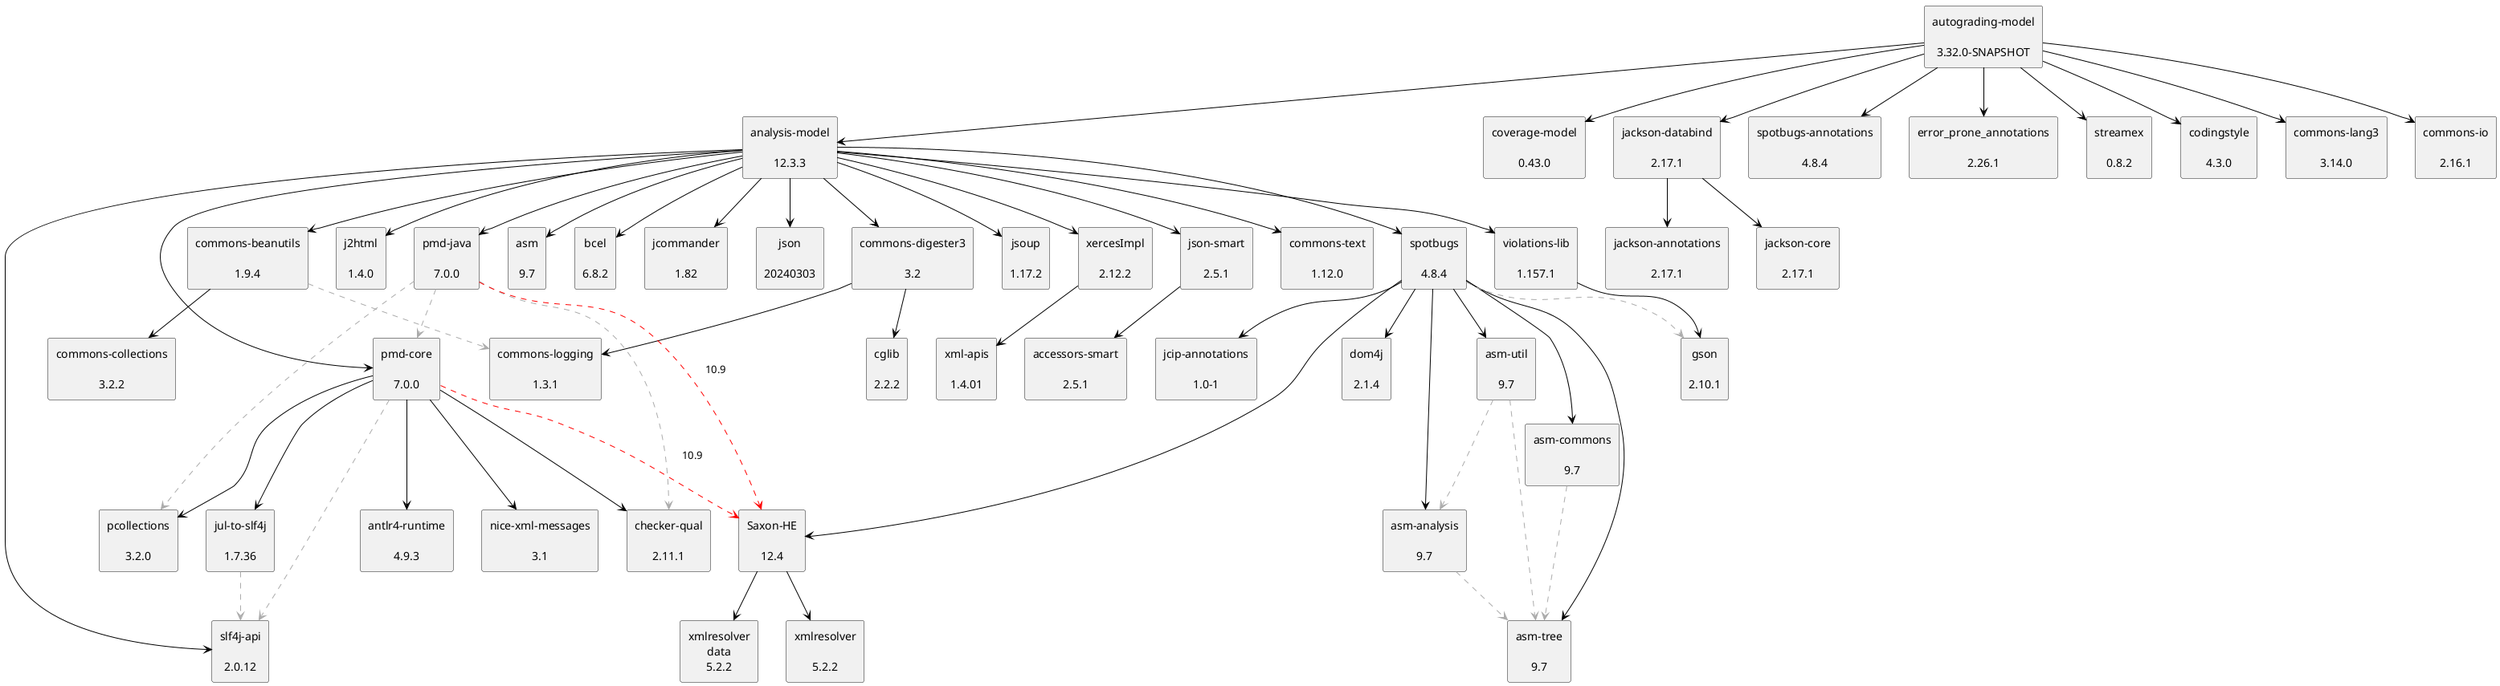 @startuml
skinparam defaultTextAlignment center
skinparam rectangle {
  BackgroundColor<<optional>> beige
  BackgroundColor<<test>> lightGreen
  BackgroundColor<<runtime>> lightBlue
  BackgroundColor<<provided>> lightGray
}
rectangle "analysis-model\n\n12.3.3" as edu_hm_hafner_analysis_model_jar
rectangle "jsoup\n\n1.17.2" as org_jsoup_jsoup_jar
rectangle "commons-digester3\n\n3.2" as org_apache_commons_commons_digester3_jar
rectangle "cglib\n\n2.2.2" as cglib_cglib_jar
rectangle "commons-logging\n\n1.3.1" as commons_logging_commons_logging_jar
rectangle "commons-beanutils\n\n1.9.4" as commons_beanutils_commons_beanutils_jar
rectangle "commons-collections\n\n3.2.2" as commons_collections_commons_collections_jar
rectangle "commons-text\n\n1.12.0" as org_apache_commons_commons_text_jar
rectangle "violations-lib\n\n1.157.1" as se_bjurr_violations_violations_lib_jar
rectangle "gson\n\n2.10.1" as com_google_code_gson_gson_jar
rectangle "j2html\n\n1.4.0" as com_j2html_j2html_jar
rectangle "xercesImpl\n\n2.12.2" as xerces_xercesImpl_jar
rectangle "xml-apis\n\n1.4.01" as xml_apis_xml_apis_jar
rectangle "asm\n\n9.7" as org_ow2_asm_asm_jar
rectangle "asm-analysis\n\n9.7" as org_ow2_asm_asm_analysis_jar
rectangle "asm-tree\n\n9.7" as org_ow2_asm_asm_tree_jar
rectangle "spotbugs\n\n4.8.4" as com_github_spotbugs_spotbugs_jar
rectangle "asm-commons\n\n9.7" as org_ow2_asm_asm_commons_jar
rectangle "asm-util\n\n9.7" as org_ow2_asm_asm_util_jar
rectangle "jcip-annotations\n\n1.0-1" as com_github_stephenc_jcip_jcip_annotations_jar
rectangle "dom4j\n\n2.1.4" as org_dom4j_dom4j_jar
rectangle "Saxon-HE\n\n12.4" as net_sf_saxon_Saxon_HE_jar
rectangle "xmlresolver\n\n5.2.2" as org_xmlresolver_xmlresolver_jar
rectangle "xmlresolver\ndata\n5.2.2" as org_xmlresolver_xmlresolver_jar_data
rectangle "bcel\n\n6.8.2" as org_apache_bcel_bcel_jar
rectangle "pmd-core\n\n7.0.0" as net_sourceforge_pmd_pmd_core_jar
rectangle "slf4j-api\n\n2.0.12" as org_slf4j_slf4j_api_jar
rectangle "jul-to-slf4j\n\n1.7.36" as org_slf4j_jul_to_slf4j_jar
rectangle "antlr4-runtime\n\n4.9.3" as org_antlr_antlr4_runtime_jar
rectangle "checker-qual\n\n2.11.1" as org_checkerframework_checker_qual_jar
rectangle "pcollections\n\n3.2.0" as org_pcollections_pcollections_jar
rectangle "nice-xml-messages\n\n3.1" as com_github_oowekyala_ooxml_nice_xml_messages_jar
rectangle "jcommander\n\n1.82" as com_beust_jcommander_jar
rectangle "pmd-java\n\n7.0.0" as net_sourceforge_pmd_pmd_java_jar
rectangle "json\n\n20240303" as org_json_json_jar
rectangle "json-smart\n\n2.5.1" as net_minidev_json_smart_jar
rectangle "accessors-smart\n\n2.5.1" as net_minidev_accessors_smart_jar
rectangle "autograding-model\n\n3.32.0-SNAPSHOT" as edu_hm_hafner_autograding_model_jar
rectangle "coverage-model\n\n0.43.0" as edu_hm_hafner_coverage_model_jar
rectangle "jackson-databind\n\n2.17.1" as com_fasterxml_jackson_core_jackson_databind_jar
rectangle "jackson-annotations\n\n2.17.1" as com_fasterxml_jackson_core_jackson_annotations_jar
rectangle "jackson-core\n\n2.17.1" as com_fasterxml_jackson_core_jackson_core_jar
rectangle "spotbugs-annotations\n\n4.8.4" as com_github_spotbugs_spotbugs_annotations_jar
rectangle "error_prone_annotations\n\n2.26.1" as com_google_errorprone_error_prone_annotations_jar
rectangle "streamex\n\n0.8.2" as one_util_streamex_jar
rectangle "codingstyle\n\n4.3.0" as edu_hm_hafner_codingstyle_jar
rectangle "commons-lang3\n\n3.14.0" as org_apache_commons_commons_lang3_jar
rectangle "commons-io\n\n2.16.1" as commons_io_commons_io_jar
edu_hm_hafner_analysis_model_jar -[#000000]-> org_jsoup_jsoup_jar
org_apache_commons_commons_digester3_jar -[#000000]-> cglib_cglib_jar
org_apache_commons_commons_digester3_jar -[#000000]-> commons_logging_commons_logging_jar
edu_hm_hafner_analysis_model_jar -[#000000]-> org_apache_commons_commons_digester3_jar
commons_beanutils_commons_beanutils_jar .[#ABABAB].> commons_logging_commons_logging_jar
commons_beanutils_commons_beanutils_jar -[#000000]-> commons_collections_commons_collections_jar
edu_hm_hafner_analysis_model_jar -[#000000]-> commons_beanutils_commons_beanutils_jar
edu_hm_hafner_analysis_model_jar -[#000000]-> org_apache_commons_commons_text_jar
se_bjurr_violations_violations_lib_jar -[#000000]-> com_google_code_gson_gson_jar
edu_hm_hafner_analysis_model_jar -[#000000]-> se_bjurr_violations_violations_lib_jar
edu_hm_hafner_analysis_model_jar -[#000000]-> com_j2html_j2html_jar
xerces_xercesImpl_jar -[#000000]-> xml_apis_xml_apis_jar
edu_hm_hafner_analysis_model_jar -[#000000]-> xerces_xercesImpl_jar
edu_hm_hafner_analysis_model_jar -[#000000]-> org_ow2_asm_asm_jar
org_ow2_asm_asm_analysis_jar .[#ABABAB].> org_ow2_asm_asm_tree_jar
com_github_spotbugs_spotbugs_jar -[#000000]-> org_ow2_asm_asm_analysis_jar
org_ow2_asm_asm_commons_jar .[#ABABAB].> org_ow2_asm_asm_tree_jar
com_github_spotbugs_spotbugs_jar -[#000000]-> org_ow2_asm_asm_commons_jar
com_github_spotbugs_spotbugs_jar -[#000000]-> org_ow2_asm_asm_tree_jar
org_ow2_asm_asm_util_jar .[#ABABAB].> org_ow2_asm_asm_tree_jar
org_ow2_asm_asm_util_jar .[#ABABAB].> org_ow2_asm_asm_analysis_jar
com_github_spotbugs_spotbugs_jar -[#000000]-> org_ow2_asm_asm_util_jar
com_github_spotbugs_spotbugs_jar -[#000000]-> com_github_stephenc_jcip_jcip_annotations_jar
com_github_spotbugs_spotbugs_jar -[#000000]-> org_dom4j_dom4j_jar
com_github_spotbugs_spotbugs_jar .[#ABABAB].> com_google_code_gson_gson_jar
net_sf_saxon_Saxon_HE_jar -[#000000]-> org_xmlresolver_xmlresolver_jar
net_sf_saxon_Saxon_HE_jar -[#000000]-> org_xmlresolver_xmlresolver_jar_data
com_github_spotbugs_spotbugs_jar -[#000000]-> net_sf_saxon_Saxon_HE_jar
edu_hm_hafner_analysis_model_jar -[#000000]-> com_github_spotbugs_spotbugs_jar
edu_hm_hafner_analysis_model_jar -[#000000]-> org_apache_bcel_bcel_jar
net_sourceforge_pmd_pmd_core_jar .[#ABABAB].> org_slf4j_slf4j_api_jar
org_slf4j_jul_to_slf4j_jar .[#ABABAB].> org_slf4j_slf4j_api_jar
net_sourceforge_pmd_pmd_core_jar -[#000000]-> org_slf4j_jul_to_slf4j_jar
net_sourceforge_pmd_pmd_core_jar -[#000000]-> org_antlr_antlr4_runtime_jar
net_sourceforge_pmd_pmd_core_jar .[#FF0000].> net_sf_saxon_Saxon_HE_jar: 10.9
net_sourceforge_pmd_pmd_core_jar -[#000000]-> org_checkerframework_checker_qual_jar
net_sourceforge_pmd_pmd_core_jar -[#000000]-> org_pcollections_pcollections_jar
net_sourceforge_pmd_pmd_core_jar -[#000000]-> com_github_oowekyala_ooxml_nice_xml_messages_jar
edu_hm_hafner_analysis_model_jar -[#000000]-> net_sourceforge_pmd_pmd_core_jar
edu_hm_hafner_analysis_model_jar -[#000000]-> com_beust_jcommander_jar
net_sourceforge_pmd_pmd_java_jar .[#ABABAB].> net_sourceforge_pmd_pmd_core_jar
net_sourceforge_pmd_pmd_java_jar .[#ABABAB].> org_checkerframework_checker_qual_jar
net_sourceforge_pmd_pmd_java_jar .[#FF0000].> net_sf_saxon_Saxon_HE_jar: 10.9
net_sourceforge_pmd_pmd_java_jar .[#ABABAB].> org_pcollections_pcollections_jar
edu_hm_hafner_analysis_model_jar -[#000000]-> net_sourceforge_pmd_pmd_java_jar
edu_hm_hafner_analysis_model_jar -[#000000]-> org_json_json_jar
net_minidev_json_smart_jar -[#000000]-> net_minidev_accessors_smart_jar
edu_hm_hafner_analysis_model_jar -[#000000]-> net_minidev_json_smart_jar
edu_hm_hafner_analysis_model_jar -[#000000]-> org_slf4j_slf4j_api_jar
edu_hm_hafner_autograding_model_jar -[#000000]-> edu_hm_hafner_analysis_model_jar
edu_hm_hafner_autograding_model_jar -[#000000]-> edu_hm_hafner_coverage_model_jar
com_fasterxml_jackson_core_jackson_databind_jar -[#000000]-> com_fasterxml_jackson_core_jackson_annotations_jar
com_fasterxml_jackson_core_jackson_databind_jar -[#000000]-> com_fasterxml_jackson_core_jackson_core_jar
edu_hm_hafner_autograding_model_jar -[#000000]-> com_fasterxml_jackson_core_jackson_databind_jar
edu_hm_hafner_autograding_model_jar -[#000000]-> com_github_spotbugs_spotbugs_annotations_jar
edu_hm_hafner_autograding_model_jar -[#000000]-> com_google_errorprone_error_prone_annotations_jar
edu_hm_hafner_autograding_model_jar -[#000000]-> one_util_streamex_jar
edu_hm_hafner_autograding_model_jar -[#000000]-> edu_hm_hafner_codingstyle_jar
edu_hm_hafner_autograding_model_jar -[#000000]-> org_apache_commons_commons_lang3_jar
edu_hm_hafner_autograding_model_jar -[#000000]-> commons_io_commons_io_jar
@enduml